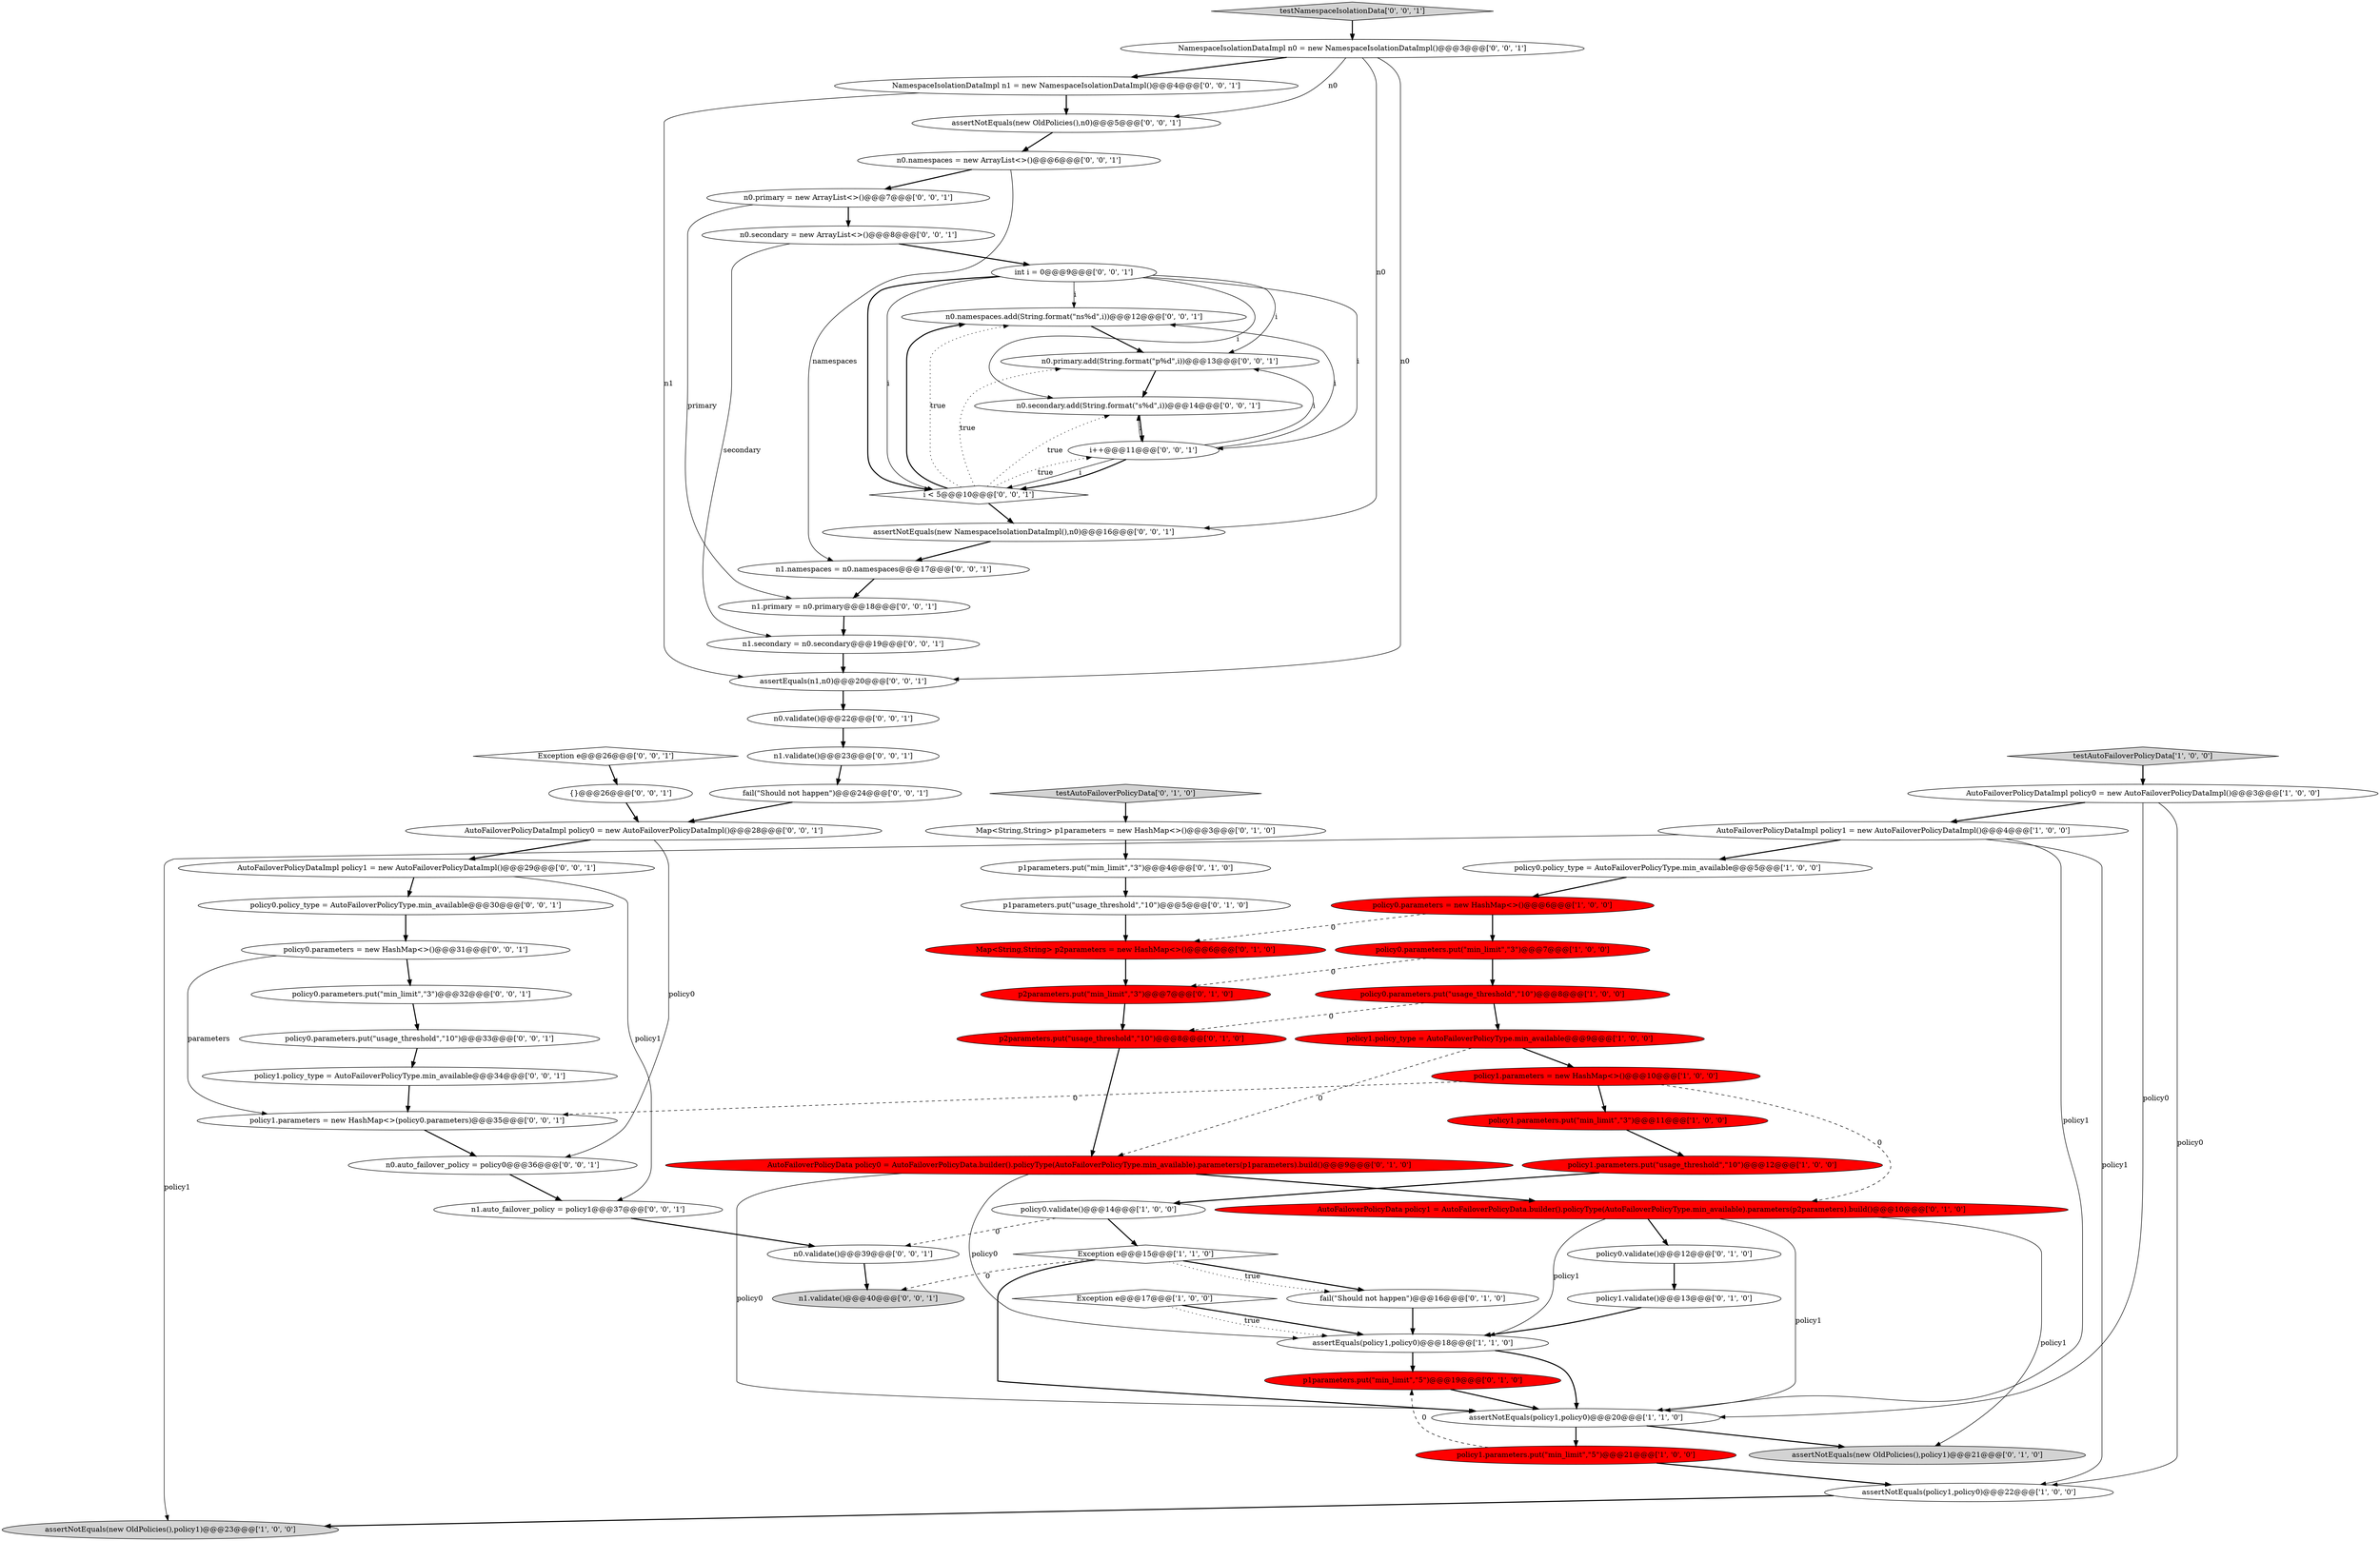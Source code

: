 digraph {
30 [style = filled, label = "p2parameters.put(\"usage_threshold\",\"10\")@@@8@@@['0', '1', '0']", fillcolor = red, shape = ellipse image = "AAA1AAABBB2BBB"];
13 [style = filled, label = "policy0.policy_type = AutoFailoverPolicyType.min_available@@@5@@@['1', '0', '0']", fillcolor = white, shape = ellipse image = "AAA0AAABBB1BBB"];
56 [style = filled, label = "NamespaceIsolationDataImpl n1 = new NamespaceIsolationDataImpl()@@@4@@@['0', '0', '1']", fillcolor = white, shape = ellipse image = "AAA0AAABBB3BBB"];
53 [style = filled, label = "assertNotEquals(new OldPolicies(),n0)@@@5@@@['0', '0', '1']", fillcolor = white, shape = ellipse image = "AAA0AAABBB3BBB"];
38 [style = filled, label = "n0.primary = new ArrayList<>()@@@7@@@['0', '0', '1']", fillcolor = white, shape = ellipse image = "AAA0AAABBB3BBB"];
9 [style = filled, label = "Exception e@@@17@@@['1', '0', '0']", fillcolor = white, shape = diamond image = "AAA0AAABBB1BBB"];
62 [style = filled, label = "policy0.parameters = new HashMap<>()@@@31@@@['0', '0', '1']", fillcolor = white, shape = ellipse image = "AAA0AAABBB3BBB"];
40 [style = filled, label = "testNamespaceIsolationData['0', '0', '1']", fillcolor = lightgray, shape = diamond image = "AAA0AAABBB3BBB"];
6 [style = filled, label = "policy0.parameters.put(\"min_limit\",\"3\")@@@7@@@['1', '0', '0']", fillcolor = red, shape = ellipse image = "AAA1AAABBB1BBB"];
7 [style = filled, label = "policy1.parameters.put(\"min_limit\",\"3\")@@@11@@@['1', '0', '0']", fillcolor = red, shape = ellipse image = "AAA1AAABBB1BBB"];
31 [style = filled, label = "p1parameters.put(\"usage_threshold\",\"10\")@@@5@@@['0', '1', '0']", fillcolor = white, shape = ellipse image = "AAA0AAABBB2BBB"];
20 [style = filled, label = "policy1.validate()@@@13@@@['0', '1', '0']", fillcolor = white, shape = ellipse image = "AAA0AAABBB2BBB"];
2 [style = filled, label = "Exception e@@@15@@@['1', '1', '0']", fillcolor = white, shape = diamond image = "AAA0AAABBB1BBB"];
36 [style = filled, label = "policy1.policy_type = AutoFailoverPolicyType.min_available@@@34@@@['0', '0', '1']", fillcolor = white, shape = ellipse image = "AAA0AAABBB3BBB"];
52 [style = filled, label = "assertEquals(n1,n0)@@@20@@@['0', '0', '1']", fillcolor = white, shape = ellipse image = "AAA0AAABBB3BBB"];
0 [style = filled, label = "policy0.parameters = new HashMap<>()@@@6@@@['1', '0', '0']", fillcolor = red, shape = ellipse image = "AAA1AAABBB1BBB"];
23 [style = filled, label = "p1parameters.put(\"min_limit\",\"3\")@@@4@@@['0', '1', '0']", fillcolor = white, shape = ellipse image = "AAA0AAABBB2BBB"];
35 [style = filled, label = "AutoFailoverPolicyDataImpl policy1 = new AutoFailoverPolicyDataImpl()@@@29@@@['0', '0', '1']", fillcolor = white, shape = ellipse image = "AAA0AAABBB3BBB"];
51 [style = filled, label = "n1.secondary = n0.secondary@@@19@@@['0', '0', '1']", fillcolor = white, shape = ellipse image = "AAA0AAABBB3BBB"];
18 [style = filled, label = "assertNotEquals(new OldPolicies(),policy1)@@@23@@@['1', '0', '0']", fillcolor = lightgray, shape = ellipse image = "AAA0AAABBB1BBB"];
15 [style = filled, label = "policy0.validate()@@@14@@@['1', '0', '0']", fillcolor = white, shape = ellipse image = "AAA0AAABBB1BBB"];
57 [style = filled, label = "n0.secondary = new ArrayList<>()@@@8@@@['0', '0', '1']", fillcolor = white, shape = ellipse image = "AAA0AAABBB3BBB"];
26 [style = filled, label = "fail(\"Should not happen\")@@@16@@@['0', '1', '0']", fillcolor = white, shape = ellipse image = "AAA0AAABBB2BBB"];
65 [style = filled, label = "int i = 0@@@9@@@['0', '0', '1']", fillcolor = white, shape = ellipse image = "AAA0AAABBB3BBB"];
33 [style = filled, label = "n1.auto_failover_policy = policy1@@@37@@@['0', '0', '1']", fillcolor = white, shape = ellipse image = "AAA0AAABBB3BBB"];
45 [style = filled, label = "NamespaceIsolationDataImpl n0 = new NamespaceIsolationDataImpl()@@@3@@@['0', '0', '1']", fillcolor = white, shape = ellipse image = "AAA0AAABBB3BBB"];
43 [style = filled, label = "{}@@@26@@@['0', '0', '1']", fillcolor = white, shape = ellipse image = "AAA0AAABBB3BBB"];
8 [style = filled, label = "policy1.policy_type = AutoFailoverPolicyType.min_available@@@9@@@['1', '0', '0']", fillcolor = red, shape = ellipse image = "AAA1AAABBB1BBB"];
11 [style = filled, label = "policy1.parameters.put(\"usage_threshold\",\"10\")@@@12@@@['1', '0', '0']", fillcolor = red, shape = ellipse image = "AAA1AAABBB1BBB"];
49 [style = filled, label = "Exception e@@@26@@@['0', '0', '1']", fillcolor = white, shape = diamond image = "AAA0AAABBB3BBB"];
10 [style = filled, label = "AutoFailoverPolicyDataImpl policy1 = new AutoFailoverPolicyDataImpl()@@@4@@@['1', '0', '0']", fillcolor = white, shape = ellipse image = "AAA0AAABBB1BBB"];
59 [style = filled, label = "n1.validate()@@@23@@@['0', '0', '1']", fillcolor = white, shape = ellipse image = "AAA0AAABBB3BBB"];
22 [style = filled, label = "assertNotEquals(new OldPolicies(),policy1)@@@21@@@['0', '1', '0']", fillcolor = lightgray, shape = ellipse image = "AAA0AAABBB2BBB"];
4 [style = filled, label = "policy1.parameters = new HashMap<>()@@@10@@@['1', '0', '0']", fillcolor = red, shape = ellipse image = "AAA1AAABBB1BBB"];
55 [style = filled, label = "policy0.policy_type = AutoFailoverPolicyType.min_available@@@30@@@['0', '0', '1']", fillcolor = white, shape = ellipse image = "AAA0AAABBB3BBB"];
66 [style = filled, label = "assertNotEquals(new NamespaceIsolationDataImpl(),n0)@@@16@@@['0', '0', '1']", fillcolor = white, shape = ellipse image = "AAA0AAABBB3BBB"];
12 [style = filled, label = "testAutoFailoverPolicyData['1', '0', '0']", fillcolor = lightgray, shape = diamond image = "AAA0AAABBB1BBB"];
47 [style = filled, label = "n1.primary = n0.primary@@@18@@@['0', '0', '1']", fillcolor = white, shape = ellipse image = "AAA0AAABBB3BBB"];
46 [style = filled, label = "AutoFailoverPolicyDataImpl policy0 = new AutoFailoverPolicyDataImpl()@@@28@@@['0', '0', '1']", fillcolor = white, shape = ellipse image = "AAA0AAABBB3BBB"];
1 [style = filled, label = "assertEquals(policy1,policy0)@@@18@@@['1', '1', '0']", fillcolor = white, shape = ellipse image = "AAA0AAABBB1BBB"];
37 [style = filled, label = "n0.namespaces.add(String.format(\"ns%d\",i))@@@12@@@['0', '0', '1']", fillcolor = white, shape = ellipse image = "AAA0AAABBB3BBB"];
41 [style = filled, label = "policy0.parameters.put(\"usage_threshold\",\"10\")@@@33@@@['0', '0', '1']", fillcolor = white, shape = ellipse image = "AAA0AAABBB3BBB"];
44 [style = filled, label = "policy1.parameters = new HashMap<>(policy0.parameters)@@@35@@@['0', '0', '1']", fillcolor = white, shape = ellipse image = "AAA0AAABBB3BBB"];
3 [style = filled, label = "policy1.parameters.put(\"min_limit\",\"5\")@@@21@@@['1', '0', '0']", fillcolor = red, shape = ellipse image = "AAA1AAABBB1BBB"];
54 [style = filled, label = "n1.namespaces = n0.namespaces@@@17@@@['0', '0', '1']", fillcolor = white, shape = ellipse image = "AAA0AAABBB3BBB"];
25 [style = filled, label = "p1parameters.put(\"min_limit\",\"5\")@@@19@@@['0', '1', '0']", fillcolor = red, shape = ellipse image = "AAA1AAABBB2BBB"];
48 [style = filled, label = "i++@@@11@@@['0', '0', '1']", fillcolor = white, shape = ellipse image = "AAA0AAABBB3BBB"];
32 [style = filled, label = "AutoFailoverPolicyData policy1 = AutoFailoverPolicyData.builder().policyType(AutoFailoverPolicyType.min_available).parameters(p2parameters).build()@@@10@@@['0', '1', '0']", fillcolor = red, shape = ellipse image = "AAA1AAABBB2BBB"];
61 [style = filled, label = "n1.validate()@@@40@@@['0', '0', '1']", fillcolor = lightgray, shape = ellipse image = "AAA0AAABBB3BBB"];
64 [style = filled, label = "fail(\"Should not happen\")@@@24@@@['0', '0', '1']", fillcolor = white, shape = ellipse image = "AAA0AAABBB3BBB"];
28 [style = filled, label = "Map<String,String> p2parameters = new HashMap<>()@@@6@@@['0', '1', '0']", fillcolor = red, shape = ellipse image = "AAA1AAABBB2BBB"];
50 [style = filled, label = "n0.auto_failover_policy = policy0@@@36@@@['0', '0', '1']", fillcolor = white, shape = ellipse image = "AAA0AAABBB3BBB"];
67 [style = filled, label = "n0.namespaces = new ArrayList<>()@@@6@@@['0', '0', '1']", fillcolor = white, shape = ellipse image = "AAA0AAABBB3BBB"];
19 [style = filled, label = "testAutoFailoverPolicyData['0', '1', '0']", fillcolor = lightgray, shape = diamond image = "AAA0AAABBB2BBB"];
5 [style = filled, label = "assertNotEquals(policy1,policy0)@@@22@@@['1', '0', '0']", fillcolor = white, shape = ellipse image = "AAA0AAABBB1BBB"];
42 [style = filled, label = "i < 5@@@10@@@['0', '0', '1']", fillcolor = white, shape = diamond image = "AAA0AAABBB3BBB"];
39 [style = filled, label = "n0.validate()@@@22@@@['0', '0', '1']", fillcolor = white, shape = ellipse image = "AAA0AAABBB3BBB"];
58 [style = filled, label = "policy0.parameters.put(\"min_limit\",\"3\")@@@32@@@['0', '0', '1']", fillcolor = white, shape = ellipse image = "AAA0AAABBB3BBB"];
17 [style = filled, label = "assertNotEquals(policy1,policy0)@@@20@@@['1', '1', '0']", fillcolor = white, shape = ellipse image = "AAA0AAABBB1BBB"];
21 [style = filled, label = "Map<String,String> p1parameters = new HashMap<>()@@@3@@@['0', '1', '0']", fillcolor = white, shape = ellipse image = "AAA0AAABBB2BBB"];
24 [style = filled, label = "policy0.validate()@@@12@@@['0', '1', '0']", fillcolor = white, shape = ellipse image = "AAA0AAABBB2BBB"];
29 [style = filled, label = "p2parameters.put(\"min_limit\",\"3\")@@@7@@@['0', '1', '0']", fillcolor = red, shape = ellipse image = "AAA1AAABBB2BBB"];
63 [style = filled, label = "n0.primary.add(String.format(\"p%d\",i))@@@13@@@['0', '0', '1']", fillcolor = white, shape = ellipse image = "AAA0AAABBB3BBB"];
27 [style = filled, label = "AutoFailoverPolicyData policy0 = AutoFailoverPolicyData.builder().policyType(AutoFailoverPolicyType.min_available).parameters(p1parameters).build()@@@9@@@['0', '1', '0']", fillcolor = red, shape = ellipse image = "AAA1AAABBB2BBB"];
14 [style = filled, label = "AutoFailoverPolicyDataImpl policy0 = new AutoFailoverPolicyDataImpl()@@@3@@@['1', '0', '0']", fillcolor = white, shape = ellipse image = "AAA0AAABBB1BBB"];
34 [style = filled, label = "n0.secondary.add(String.format(\"s%d\",i))@@@14@@@['0', '0', '1']", fillcolor = white, shape = ellipse image = "AAA0AAABBB3BBB"];
16 [style = filled, label = "policy0.parameters.put(\"usage_threshold\",\"10\")@@@8@@@['1', '0', '0']", fillcolor = red, shape = ellipse image = "AAA1AAABBB1BBB"];
60 [style = filled, label = "n0.validate()@@@39@@@['0', '0', '1']", fillcolor = white, shape = ellipse image = "AAA0AAABBB3BBB"];
27->32 [style = bold, label=""];
2->26 [style = bold, label=""];
65->42 [style = bold, label=""];
29->30 [style = bold, label=""];
35->55 [style = bold, label=""];
39->59 [style = bold, label=""];
55->62 [style = bold, label=""];
63->34 [style = bold, label=""];
32->1 [style = solid, label="policy1"];
15->60 [style = dashed, label="0"];
67->54 [style = solid, label="namespaces"];
3->5 [style = bold, label=""];
42->63 [style = dotted, label="true"];
47->51 [style = bold, label=""];
42->48 [style = dotted, label="true"];
48->42 [style = solid, label="i"];
8->4 [style = bold, label=""];
56->53 [style = bold, label=""];
65->37 [style = solid, label="i"];
46->50 [style = solid, label="policy0"];
67->38 [style = bold, label=""];
59->64 [style = bold, label=""];
7->11 [style = bold, label=""];
65->42 [style = solid, label="i"];
65->63 [style = solid, label="i"];
34->48 [style = bold, label=""];
36->44 [style = bold, label=""];
56->52 [style = solid, label="n1"];
14->17 [style = solid, label="policy0"];
26->1 [style = bold, label=""];
10->17 [style = solid, label="policy1"];
30->27 [style = bold, label=""];
14->10 [style = bold, label=""];
65->34 [style = solid, label="i"];
44->50 [style = bold, label=""];
0->28 [style = dashed, label="0"];
10->18 [style = solid, label="policy1"];
43->46 [style = bold, label=""];
38->57 [style = bold, label=""];
1->17 [style = bold, label=""];
66->54 [style = bold, label=""];
24->20 [style = bold, label=""];
2->61 [style = dashed, label="0"];
12->14 [style = bold, label=""];
37->63 [style = bold, label=""];
45->56 [style = bold, label=""];
57->65 [style = bold, label=""];
45->53 [style = solid, label="n0"];
31->28 [style = bold, label=""];
9->1 [style = bold, label=""];
65->48 [style = solid, label="i"];
4->44 [style = dashed, label="0"];
13->0 [style = bold, label=""];
48->34 [style = solid, label="i"];
21->23 [style = bold, label=""];
2->17 [style = bold, label=""];
23->31 [style = bold, label=""];
28->29 [style = bold, label=""];
57->51 [style = solid, label="secondary"];
42->37 [style = bold, label=""];
16->8 [style = bold, label=""];
32->17 [style = solid, label="policy1"];
5->18 [style = bold, label=""];
20->1 [style = bold, label=""];
51->52 [style = bold, label=""];
14->5 [style = solid, label="policy0"];
25->17 [style = bold, label=""];
4->7 [style = bold, label=""];
48->37 [style = solid, label="i"];
41->36 [style = bold, label=""];
60->61 [style = bold, label=""];
10->13 [style = bold, label=""];
16->30 [style = dashed, label="0"];
46->35 [style = bold, label=""];
27->17 [style = solid, label="policy0"];
45->52 [style = solid, label="n0"];
17->3 [style = bold, label=""];
9->1 [style = dotted, label="true"];
2->26 [style = dotted, label="true"];
50->33 [style = bold, label=""];
1->25 [style = bold, label=""];
42->34 [style = dotted, label="true"];
53->67 [style = bold, label=""];
19->21 [style = bold, label=""];
15->2 [style = bold, label=""];
52->39 [style = bold, label=""];
62->44 [style = solid, label="parameters"];
0->6 [style = bold, label=""];
33->60 [style = bold, label=""];
38->47 [style = solid, label="primary"];
42->66 [style = bold, label=""];
62->58 [style = bold, label=""];
64->46 [style = bold, label=""];
35->33 [style = solid, label="policy1"];
17->22 [style = bold, label=""];
48->42 [style = bold, label=""];
27->1 [style = solid, label="policy0"];
49->43 [style = bold, label=""];
58->41 [style = bold, label=""];
11->15 [style = bold, label=""];
4->32 [style = dashed, label="0"];
54->47 [style = bold, label=""];
6->29 [style = dashed, label="0"];
45->66 [style = solid, label="n0"];
6->16 [style = bold, label=""];
32->22 [style = solid, label="policy1"];
48->63 [style = solid, label="i"];
10->5 [style = solid, label="policy1"];
8->27 [style = dashed, label="0"];
40->45 [style = bold, label=""];
32->24 [style = bold, label=""];
42->37 [style = dotted, label="true"];
3->25 [style = dashed, label="0"];
}
